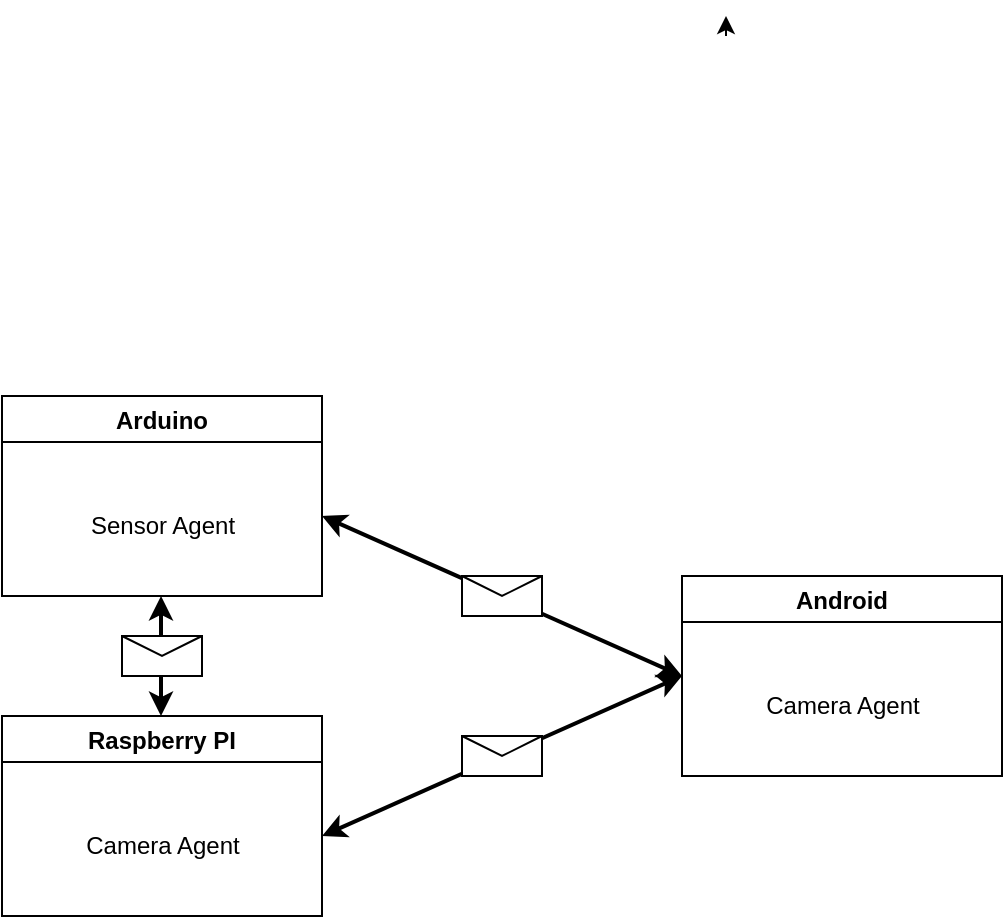 <mxfile version="24.0.4" type="device">
  <diagram name="Página-1" id="5oR5NTUJ9PWCenWFxbjm">
    <mxGraphModel dx="980" dy="659" grid="1" gridSize="10" guides="1" tooltips="1" connect="1" arrows="1" fold="1" page="1" pageScale="1" pageWidth="827" pageHeight="1169" math="0" shadow="0">
      <root>
        <mxCell id="0" />
        <mxCell id="1" parent="0" />
        <mxCell id="k1yOGH4irmy1o9pYf3bR-3" value="Arduino" style="swimlane;" vertex="1" parent="1">
          <mxGeometry x="120" y="240" width="160" height="100" as="geometry" />
        </mxCell>
        <mxCell id="k1yOGH4irmy1o9pYf3bR-4" value="Sensor Agent" style="text;html=1;align=center;verticalAlign=middle;resizable=0;points=[];autosize=1;strokeColor=none;fillColor=none;" vertex="1" parent="k1yOGH4irmy1o9pYf3bR-3">
          <mxGeometry x="30" y="50" width="100" height="30" as="geometry" />
        </mxCell>
        <mxCell id="k1yOGH4irmy1o9pYf3bR-5" value="Raspberry PI" style="swimlane;" vertex="1" parent="1">
          <mxGeometry x="120" y="400" width="160" height="100" as="geometry" />
        </mxCell>
        <mxCell id="k1yOGH4irmy1o9pYf3bR-6" value="Camera Agent" style="text;html=1;align=center;verticalAlign=middle;resizable=0;points=[];autosize=1;strokeColor=none;fillColor=none;" vertex="1" parent="k1yOGH4irmy1o9pYf3bR-5">
          <mxGeometry x="30" y="50" width="100" height="30" as="geometry" />
        </mxCell>
        <mxCell id="k1yOGH4irmy1o9pYf3bR-7" value="Android" style="swimlane;" vertex="1" parent="1">
          <mxGeometry x="460" y="330" width="160" height="100" as="geometry" />
        </mxCell>
        <mxCell id="k1yOGH4irmy1o9pYf3bR-8" value="Camera Agent" style="text;html=1;align=center;verticalAlign=middle;resizable=0;points=[];autosize=1;strokeColor=none;fillColor=none;" vertex="1" parent="k1yOGH4irmy1o9pYf3bR-7">
          <mxGeometry x="30" y="50" width="100" height="30" as="geometry" />
        </mxCell>
        <mxCell id="k1yOGH4irmy1o9pYf3bR-9" value="" style="endArrow=classic;startArrow=classic;html=1;rounded=0;strokeWidth=2;" edge="1" parent="1">
          <mxGeometry width="50" height="50" relative="1" as="geometry">
            <mxPoint x="199.5" y="400" as="sourcePoint" />
            <mxPoint x="199.5" y="340" as="targetPoint" />
          </mxGeometry>
        </mxCell>
        <mxCell id="k1yOGH4irmy1o9pYf3bR-10" value="" style="endArrow=classic;startArrow=classic;html=1;rounded=0;strokeWidth=2;exitX=0;exitY=0.5;exitDx=0;exitDy=0;" edge="1" parent="1" source="k1yOGH4irmy1o9pYf3bR-7">
          <mxGeometry width="50" height="50" relative="1" as="geometry">
            <mxPoint x="330" y="320" as="sourcePoint" />
            <mxPoint x="280" y="300" as="targetPoint" />
          </mxGeometry>
        </mxCell>
        <mxCell id="k1yOGH4irmy1o9pYf3bR-11" value="" style="endArrow=classic;startArrow=classic;html=1;rounded=0;strokeWidth=2;" edge="1" parent="1">
          <mxGeometry width="50" height="50" relative="1" as="geometry">
            <mxPoint x="460" y="380" as="sourcePoint" />
            <mxPoint x="280" y="460" as="targetPoint" />
          </mxGeometry>
        </mxCell>
        <mxCell id="k1yOGH4irmy1o9pYf3bR-13" style="edgeStyle=orthogonalEdgeStyle;rounded=0;orthogonalLoop=1;jettySize=auto;html=1;exitX=0.5;exitY=0;exitDx=0;exitDy=0;" edge="1" parent="1">
          <mxGeometry relative="1" as="geometry">
            <mxPoint x="482" y="50" as="targetPoint" />
            <mxPoint x="482" y="60" as="sourcePoint" />
          </mxGeometry>
        </mxCell>
        <mxCell id="k1yOGH4irmy1o9pYf3bR-14" style="edgeStyle=orthogonalEdgeStyle;rounded=0;orthogonalLoop=1;jettySize=auto;html=1;exitX=0.5;exitY=0;exitDx=0;exitDy=0;entryX=0.5;entryY=0;entryDx=0;entryDy=0;" edge="1" parent="1">
          <mxGeometry relative="1" as="geometry">
            <mxPoint x="482" y="60" as="targetPoint" />
            <mxPoint x="482" y="60" as="sourcePoint" />
          </mxGeometry>
        </mxCell>
        <mxCell id="k1yOGH4irmy1o9pYf3bR-16" value="" style="shape=message;html=1;html=1;outlineConnect=0;labelPosition=center;verticalLabelPosition=bottom;align=center;verticalAlign=top;" vertex="1" parent="1">
          <mxGeometry x="180" y="360" width="40" height="20" as="geometry" />
        </mxCell>
        <mxCell id="k1yOGH4irmy1o9pYf3bR-17" value="" style="shape=message;html=1;html=1;outlineConnect=0;labelPosition=center;verticalLabelPosition=bottom;align=center;verticalAlign=top;" vertex="1" parent="1">
          <mxGeometry x="350" y="410" width="40" height="20" as="geometry" />
        </mxCell>
        <mxCell id="k1yOGH4irmy1o9pYf3bR-18" value="" style="shape=message;html=1;html=1;outlineConnect=0;labelPosition=center;verticalLabelPosition=bottom;align=center;verticalAlign=top;" vertex="1" parent="1">
          <mxGeometry x="350" y="330" width="40" height="20" as="geometry" />
        </mxCell>
      </root>
    </mxGraphModel>
  </diagram>
</mxfile>
